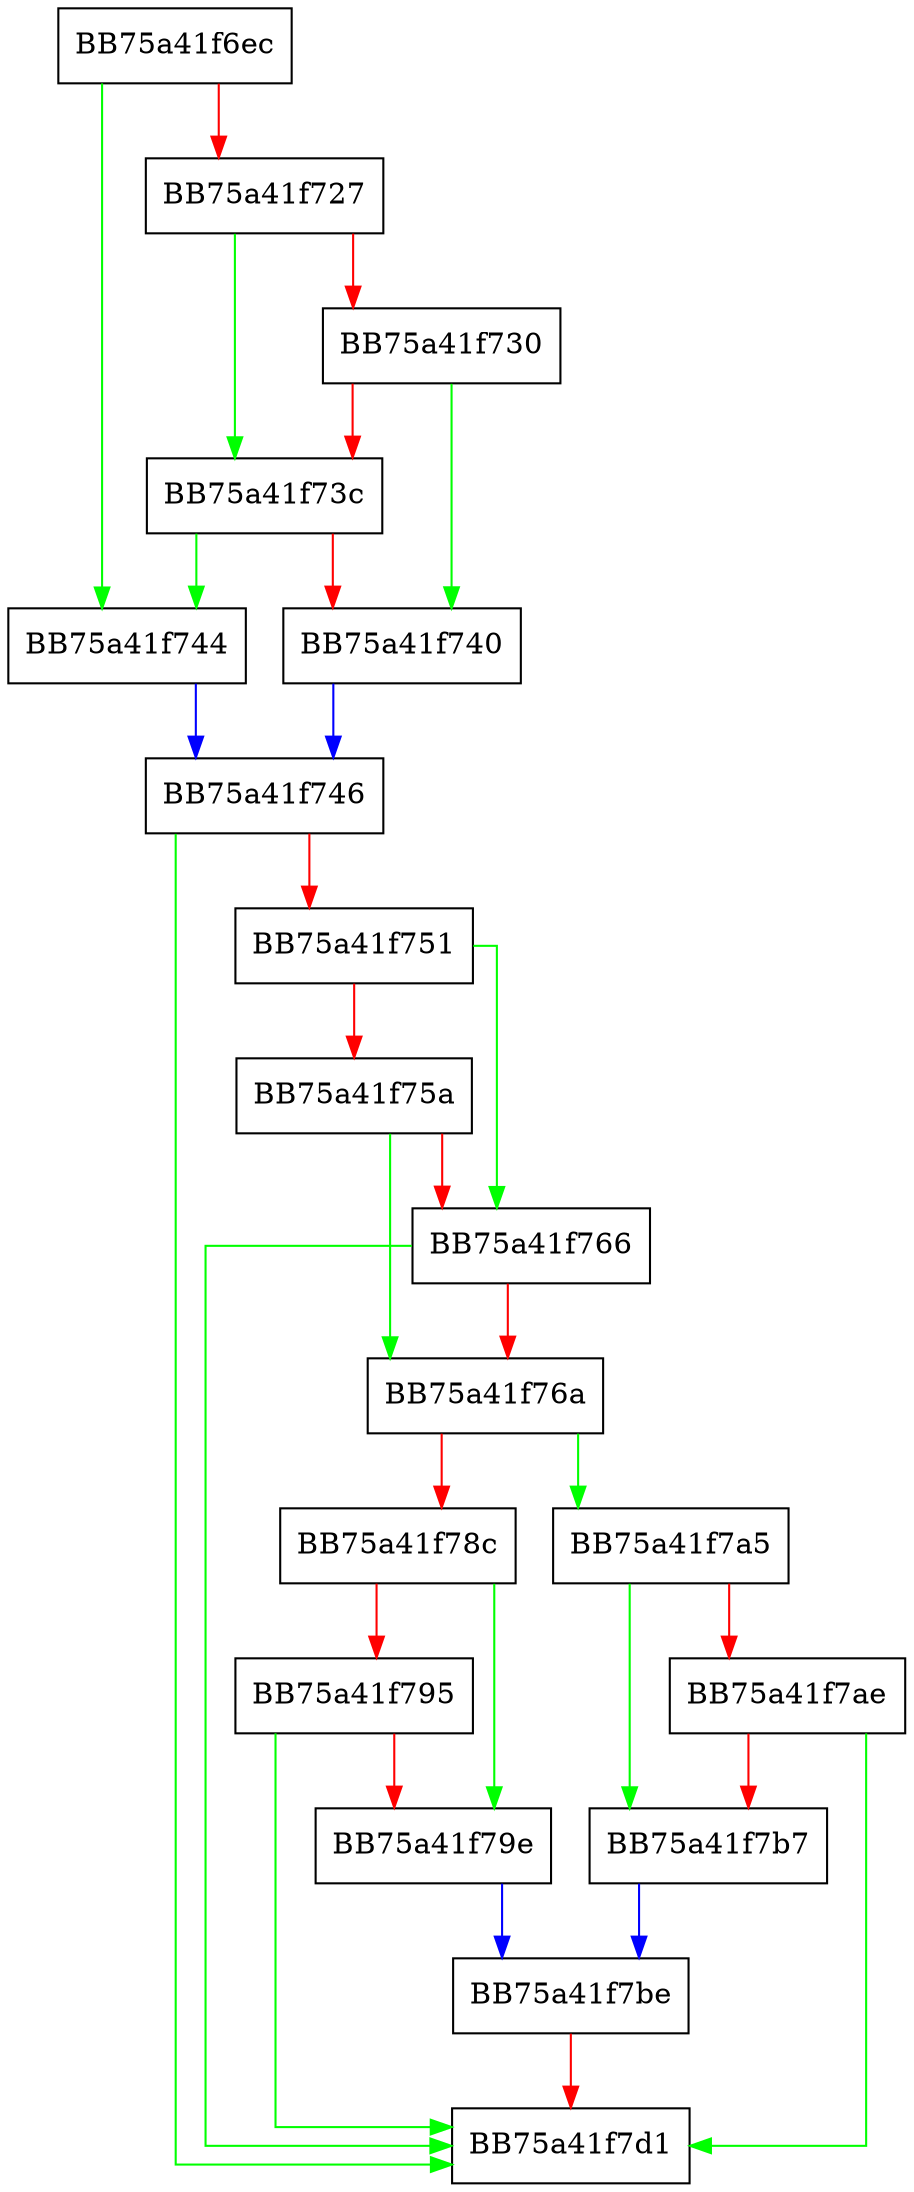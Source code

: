 digraph MemTracker {
  node [shape="box"];
  graph [splines=ortho];
  BB75a41f6ec -> BB75a41f744 [color="green"];
  BB75a41f6ec -> BB75a41f727 [color="red"];
  BB75a41f727 -> BB75a41f73c [color="green"];
  BB75a41f727 -> BB75a41f730 [color="red"];
  BB75a41f730 -> BB75a41f740 [color="green"];
  BB75a41f730 -> BB75a41f73c [color="red"];
  BB75a41f73c -> BB75a41f744 [color="green"];
  BB75a41f73c -> BB75a41f740 [color="red"];
  BB75a41f740 -> BB75a41f746 [color="blue"];
  BB75a41f744 -> BB75a41f746 [color="blue"];
  BB75a41f746 -> BB75a41f7d1 [color="green"];
  BB75a41f746 -> BB75a41f751 [color="red"];
  BB75a41f751 -> BB75a41f766 [color="green"];
  BB75a41f751 -> BB75a41f75a [color="red"];
  BB75a41f75a -> BB75a41f76a [color="green"];
  BB75a41f75a -> BB75a41f766 [color="red"];
  BB75a41f766 -> BB75a41f7d1 [color="green"];
  BB75a41f766 -> BB75a41f76a [color="red"];
  BB75a41f76a -> BB75a41f7a5 [color="green"];
  BB75a41f76a -> BB75a41f78c [color="red"];
  BB75a41f78c -> BB75a41f79e [color="green"];
  BB75a41f78c -> BB75a41f795 [color="red"];
  BB75a41f795 -> BB75a41f7d1 [color="green"];
  BB75a41f795 -> BB75a41f79e [color="red"];
  BB75a41f79e -> BB75a41f7be [color="blue"];
  BB75a41f7a5 -> BB75a41f7b7 [color="green"];
  BB75a41f7a5 -> BB75a41f7ae [color="red"];
  BB75a41f7ae -> BB75a41f7d1 [color="green"];
  BB75a41f7ae -> BB75a41f7b7 [color="red"];
  BB75a41f7b7 -> BB75a41f7be [color="blue"];
  BB75a41f7be -> BB75a41f7d1 [color="red"];
}